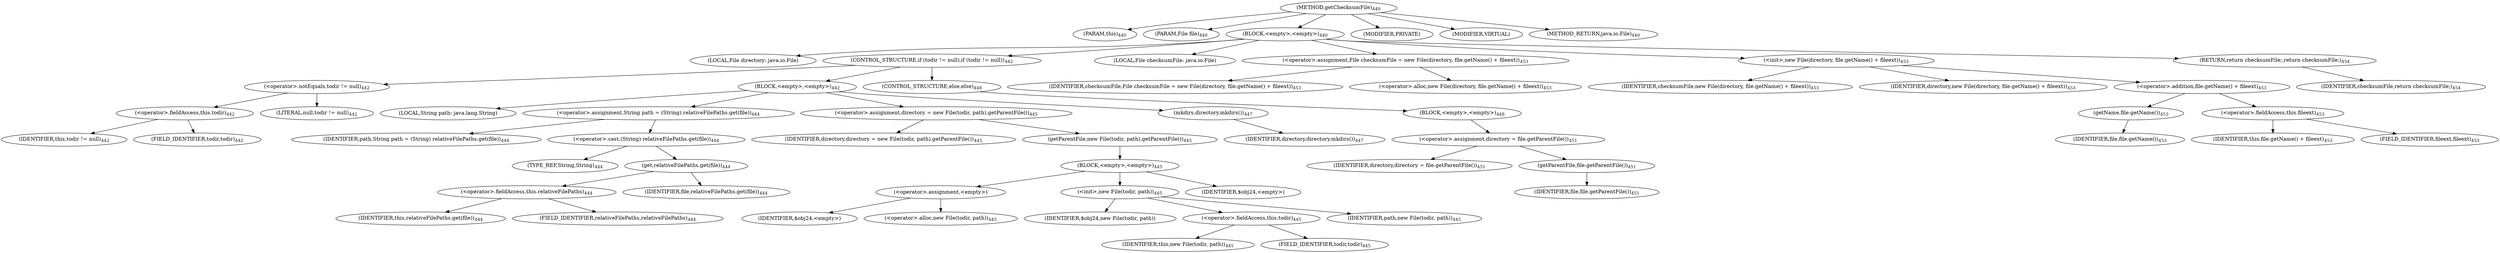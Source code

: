 digraph "getChecksumFile" {  
"892" [label = <(METHOD,getChecksumFile)<SUB>440</SUB>> ]
"893" [label = <(PARAM,this)<SUB>440</SUB>> ]
"894" [label = <(PARAM,File file)<SUB>440</SUB>> ]
"895" [label = <(BLOCK,&lt;empty&gt;,&lt;empty&gt;)<SUB>440</SUB>> ]
"896" [label = <(LOCAL,File directory: java.io.File)> ]
"897" [label = <(CONTROL_STRUCTURE,if (todir != null),if (todir != null))<SUB>442</SUB>> ]
"898" [label = <(&lt;operator&gt;.notEquals,todir != null)<SUB>442</SUB>> ]
"899" [label = <(&lt;operator&gt;.fieldAccess,this.todir)<SUB>442</SUB>> ]
"900" [label = <(IDENTIFIER,this,todir != null)<SUB>442</SUB>> ]
"901" [label = <(FIELD_IDENTIFIER,todir,todir)<SUB>442</SUB>> ]
"902" [label = <(LITERAL,null,todir != null)<SUB>442</SUB>> ]
"903" [label = <(BLOCK,&lt;empty&gt;,&lt;empty&gt;)<SUB>442</SUB>> ]
"904" [label = <(LOCAL,String path: java.lang.String)> ]
"905" [label = <(&lt;operator&gt;.assignment,String path = (String) relativeFilePaths.get(file))<SUB>444</SUB>> ]
"906" [label = <(IDENTIFIER,path,String path = (String) relativeFilePaths.get(file))<SUB>444</SUB>> ]
"907" [label = <(&lt;operator&gt;.cast,(String) relativeFilePaths.get(file))<SUB>444</SUB>> ]
"908" [label = <(TYPE_REF,String,String)<SUB>444</SUB>> ]
"909" [label = <(get,relativeFilePaths.get(file))<SUB>444</SUB>> ]
"910" [label = <(&lt;operator&gt;.fieldAccess,this.relativeFilePaths)<SUB>444</SUB>> ]
"911" [label = <(IDENTIFIER,this,relativeFilePaths.get(file))<SUB>444</SUB>> ]
"912" [label = <(FIELD_IDENTIFIER,relativeFilePaths,relativeFilePaths)<SUB>444</SUB>> ]
"913" [label = <(IDENTIFIER,file,relativeFilePaths.get(file))<SUB>444</SUB>> ]
"914" [label = <(&lt;operator&gt;.assignment,directory = new File(todir, path).getParentFile())<SUB>445</SUB>> ]
"915" [label = <(IDENTIFIER,directory,directory = new File(todir, path).getParentFile())<SUB>445</SUB>> ]
"916" [label = <(getParentFile,new File(todir, path).getParentFile())<SUB>445</SUB>> ]
"917" [label = <(BLOCK,&lt;empty&gt;,&lt;empty&gt;)<SUB>445</SUB>> ]
"918" [label = <(&lt;operator&gt;.assignment,&lt;empty&gt;)> ]
"919" [label = <(IDENTIFIER,$obj24,&lt;empty&gt;)> ]
"920" [label = <(&lt;operator&gt;.alloc,new File(todir, path))<SUB>445</SUB>> ]
"921" [label = <(&lt;init&gt;,new File(todir, path))<SUB>445</SUB>> ]
"922" [label = <(IDENTIFIER,$obj24,new File(todir, path))> ]
"923" [label = <(&lt;operator&gt;.fieldAccess,this.todir)<SUB>445</SUB>> ]
"924" [label = <(IDENTIFIER,this,new File(todir, path))<SUB>445</SUB>> ]
"925" [label = <(FIELD_IDENTIFIER,todir,todir)<SUB>445</SUB>> ]
"926" [label = <(IDENTIFIER,path,new File(todir, path))<SUB>445</SUB>> ]
"927" [label = <(IDENTIFIER,$obj24,&lt;empty&gt;)> ]
"928" [label = <(mkdirs,directory.mkdirs())<SUB>447</SUB>> ]
"929" [label = <(IDENTIFIER,directory,directory.mkdirs())<SUB>447</SUB>> ]
"930" [label = <(CONTROL_STRUCTURE,else,else)<SUB>448</SUB>> ]
"931" [label = <(BLOCK,&lt;empty&gt;,&lt;empty&gt;)<SUB>448</SUB>> ]
"932" [label = <(&lt;operator&gt;.assignment,directory = file.getParentFile())<SUB>451</SUB>> ]
"933" [label = <(IDENTIFIER,directory,directory = file.getParentFile())<SUB>451</SUB>> ]
"934" [label = <(getParentFile,file.getParentFile())<SUB>451</SUB>> ]
"935" [label = <(IDENTIFIER,file,file.getParentFile())<SUB>451</SUB>> ]
"48" [label = <(LOCAL,File checksumFile: java.io.File)> ]
"936" [label = <(&lt;operator&gt;.assignment,File checksumFile = new File(directory, file.getName() + fileext))<SUB>453</SUB>> ]
"937" [label = <(IDENTIFIER,checksumFile,File checksumFile = new File(directory, file.getName() + fileext))<SUB>453</SUB>> ]
"938" [label = <(&lt;operator&gt;.alloc,new File(directory, file.getName() + fileext))<SUB>453</SUB>> ]
"939" [label = <(&lt;init&gt;,new File(directory, file.getName() + fileext))<SUB>453</SUB>> ]
"47" [label = <(IDENTIFIER,checksumFile,new File(directory, file.getName() + fileext))<SUB>453</SUB>> ]
"940" [label = <(IDENTIFIER,directory,new File(directory, file.getName() + fileext))<SUB>453</SUB>> ]
"941" [label = <(&lt;operator&gt;.addition,file.getName() + fileext)<SUB>453</SUB>> ]
"942" [label = <(getName,file.getName())<SUB>453</SUB>> ]
"943" [label = <(IDENTIFIER,file,file.getName())<SUB>453</SUB>> ]
"944" [label = <(&lt;operator&gt;.fieldAccess,this.fileext)<SUB>453</SUB>> ]
"945" [label = <(IDENTIFIER,this,file.getName() + fileext)<SUB>453</SUB>> ]
"946" [label = <(FIELD_IDENTIFIER,fileext,fileext)<SUB>453</SUB>> ]
"947" [label = <(RETURN,return checksumFile;,return checksumFile;)<SUB>454</SUB>> ]
"948" [label = <(IDENTIFIER,checksumFile,return checksumFile;)<SUB>454</SUB>> ]
"949" [label = <(MODIFIER,PRIVATE)> ]
"950" [label = <(MODIFIER,VIRTUAL)> ]
"951" [label = <(METHOD_RETURN,java.io.File)<SUB>440</SUB>> ]
  "892" -> "893" 
  "892" -> "894" 
  "892" -> "895" 
  "892" -> "949" 
  "892" -> "950" 
  "892" -> "951" 
  "895" -> "896" 
  "895" -> "897" 
  "895" -> "48" 
  "895" -> "936" 
  "895" -> "939" 
  "895" -> "947" 
  "897" -> "898" 
  "897" -> "903" 
  "897" -> "930" 
  "898" -> "899" 
  "898" -> "902" 
  "899" -> "900" 
  "899" -> "901" 
  "903" -> "904" 
  "903" -> "905" 
  "903" -> "914" 
  "903" -> "928" 
  "905" -> "906" 
  "905" -> "907" 
  "907" -> "908" 
  "907" -> "909" 
  "909" -> "910" 
  "909" -> "913" 
  "910" -> "911" 
  "910" -> "912" 
  "914" -> "915" 
  "914" -> "916" 
  "916" -> "917" 
  "917" -> "918" 
  "917" -> "921" 
  "917" -> "927" 
  "918" -> "919" 
  "918" -> "920" 
  "921" -> "922" 
  "921" -> "923" 
  "921" -> "926" 
  "923" -> "924" 
  "923" -> "925" 
  "928" -> "929" 
  "930" -> "931" 
  "931" -> "932" 
  "932" -> "933" 
  "932" -> "934" 
  "934" -> "935" 
  "936" -> "937" 
  "936" -> "938" 
  "939" -> "47" 
  "939" -> "940" 
  "939" -> "941" 
  "941" -> "942" 
  "941" -> "944" 
  "942" -> "943" 
  "944" -> "945" 
  "944" -> "946" 
  "947" -> "948" 
}
